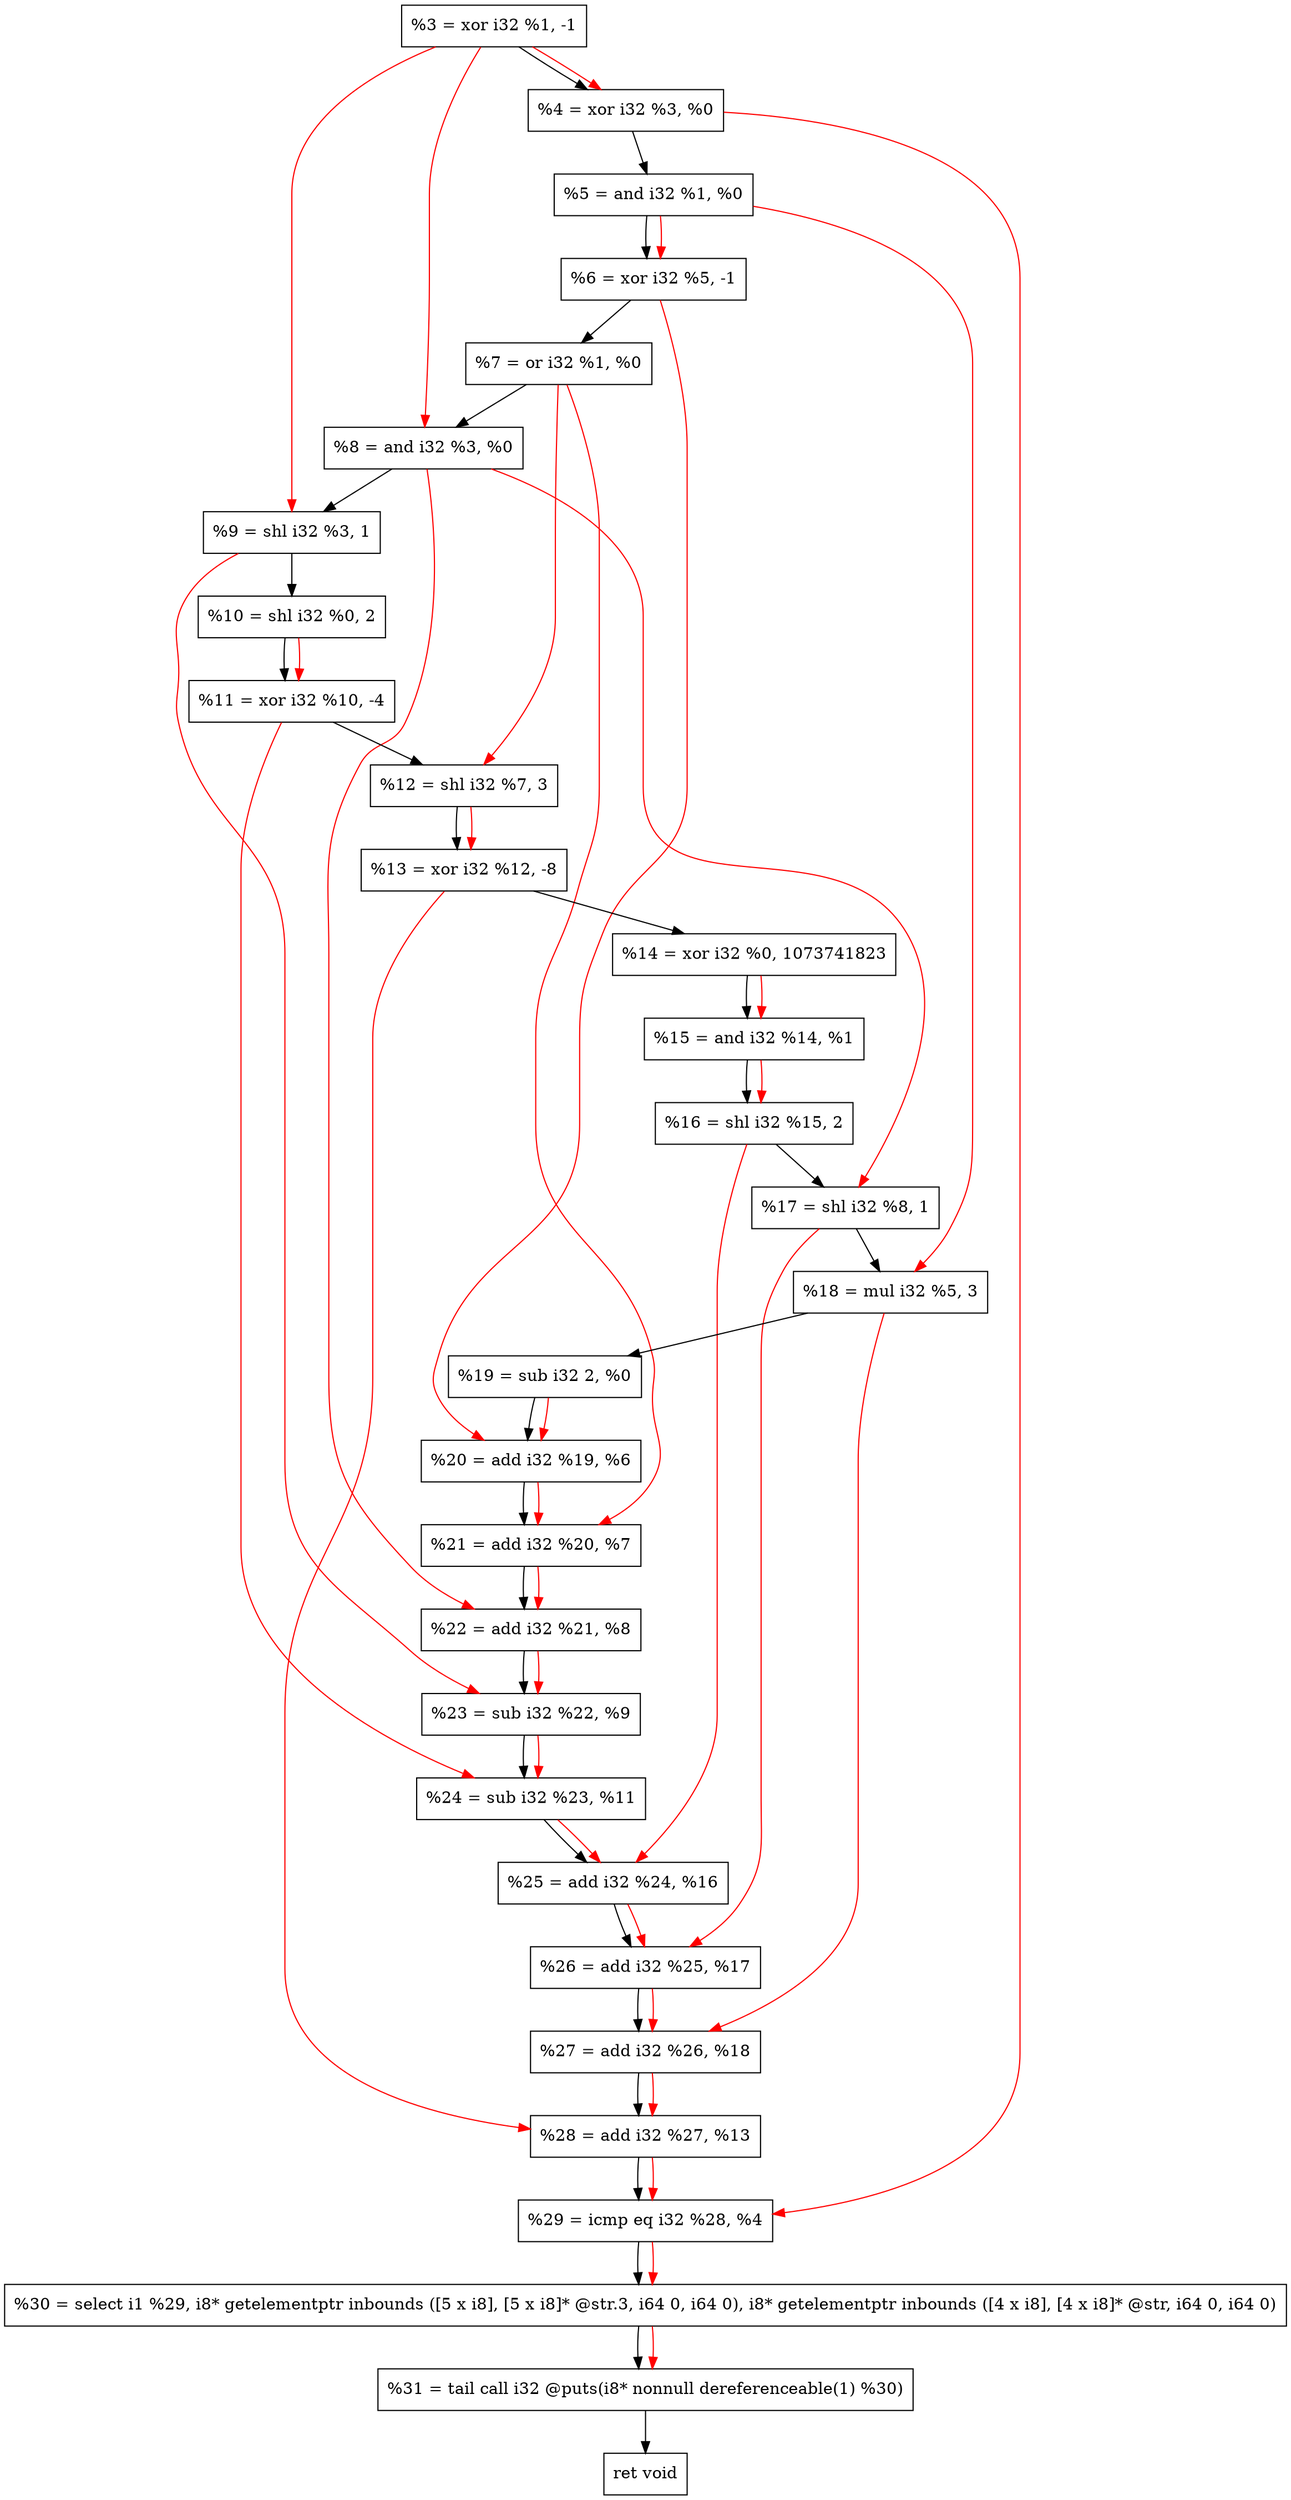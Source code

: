 digraph "DFG for'crackme' function" {
	Node0x2244c20[shape=record, label="  %3 = xor i32 %1, -1"];
	Node0x2244c90[shape=record, label="  %4 = xor i32 %3, %0"];
	Node0x2244d50[shape=record, label="  %5 = and i32 %1, %0"];
	Node0x2244dc0[shape=record, label="  %6 = xor i32 %5, -1"];
	Node0x2244e30[shape=record, label="  %7 = or i32 %1, %0"];
	Node0x2244ea0[shape=record, label="  %8 = and i32 %3, %0"];
	Node0x2244f10[shape=record, label="  %9 = shl i32 %3, 1"];
	Node0x2244fb0[shape=record, label="  %10 = shl i32 %0, 2"];
	Node0x2245050[shape=record, label="  %11 = xor i32 %10, -4"];
	Node0x22450f0[shape=record, label="  %12 = shl i32 %7, 3"];
	Node0x2245190[shape=record, label="  %13 = xor i32 %12, -8"];
	Node0x2245230[shape=record, label="  %14 = xor i32 %0, 1073741823"];
	Node0x22452a0[shape=record, label="  %15 = and i32 %14, %1"];
	Node0x2245310[shape=record, label="  %16 = shl i32 %15, 2"];
	Node0x2245380[shape=record, label="  %17 = shl i32 %8, 1"];
	Node0x22453f0[shape=record, label="  %18 = mul i32 %5, 3"];
	Node0x2245460[shape=record, label="  %19 = sub i32 2, %0"];
	Node0x22454d0[shape=record, label="  %20 = add i32 %19, %6"];
	Node0x2245540[shape=record, label="  %21 = add i32 %20, %7"];
	Node0x22455b0[shape=record, label="  %22 = add i32 %21, %8"];
	Node0x2245620[shape=record, label="  %23 = sub i32 %22, %9"];
	Node0x2245690[shape=record, label="  %24 = sub i32 %23, %11"];
	Node0x2245700[shape=record, label="  %25 = add i32 %24, %16"];
	Node0x2245770[shape=record, label="  %26 = add i32 %25, %17"];
	Node0x22457e0[shape=record, label="  %27 = add i32 %26, %18"];
	Node0x2245850[shape=record, label="  %28 = add i32 %27, %13"];
	Node0x22458c0[shape=record, label="  %29 = icmp eq i32 %28, %4"];
	Node0x21e5268[shape=record, label="  %30 = select i1 %29, i8* getelementptr inbounds ([5 x i8], [5 x i8]* @str.3, i64 0, i64 0), i8* getelementptr inbounds ([4 x i8], [4 x i8]* @str, i64 0, i64 0)"];
	Node0x2245d60[shape=record, label="  %31 = tail call i32 @puts(i8* nonnull dereferenceable(1) %30)"];
	Node0x2245db0[shape=record, label="  ret void"];
	Node0x2244c20 -> Node0x2244c90;
	Node0x2244c90 -> Node0x2244d50;
	Node0x2244d50 -> Node0x2244dc0;
	Node0x2244dc0 -> Node0x2244e30;
	Node0x2244e30 -> Node0x2244ea0;
	Node0x2244ea0 -> Node0x2244f10;
	Node0x2244f10 -> Node0x2244fb0;
	Node0x2244fb0 -> Node0x2245050;
	Node0x2245050 -> Node0x22450f0;
	Node0x22450f0 -> Node0x2245190;
	Node0x2245190 -> Node0x2245230;
	Node0x2245230 -> Node0x22452a0;
	Node0x22452a0 -> Node0x2245310;
	Node0x2245310 -> Node0x2245380;
	Node0x2245380 -> Node0x22453f0;
	Node0x22453f0 -> Node0x2245460;
	Node0x2245460 -> Node0x22454d0;
	Node0x22454d0 -> Node0x2245540;
	Node0x2245540 -> Node0x22455b0;
	Node0x22455b0 -> Node0x2245620;
	Node0x2245620 -> Node0x2245690;
	Node0x2245690 -> Node0x2245700;
	Node0x2245700 -> Node0x2245770;
	Node0x2245770 -> Node0x22457e0;
	Node0x22457e0 -> Node0x2245850;
	Node0x2245850 -> Node0x22458c0;
	Node0x22458c0 -> Node0x21e5268;
	Node0x21e5268 -> Node0x2245d60;
	Node0x2245d60 -> Node0x2245db0;
edge [color=red]
	Node0x2244c20 -> Node0x2244c90;
	Node0x2244d50 -> Node0x2244dc0;
	Node0x2244c20 -> Node0x2244ea0;
	Node0x2244c20 -> Node0x2244f10;
	Node0x2244fb0 -> Node0x2245050;
	Node0x2244e30 -> Node0x22450f0;
	Node0x22450f0 -> Node0x2245190;
	Node0x2245230 -> Node0x22452a0;
	Node0x22452a0 -> Node0x2245310;
	Node0x2244ea0 -> Node0x2245380;
	Node0x2244d50 -> Node0x22453f0;
	Node0x2245460 -> Node0x22454d0;
	Node0x2244dc0 -> Node0x22454d0;
	Node0x22454d0 -> Node0x2245540;
	Node0x2244e30 -> Node0x2245540;
	Node0x2245540 -> Node0x22455b0;
	Node0x2244ea0 -> Node0x22455b0;
	Node0x22455b0 -> Node0x2245620;
	Node0x2244f10 -> Node0x2245620;
	Node0x2245620 -> Node0x2245690;
	Node0x2245050 -> Node0x2245690;
	Node0x2245690 -> Node0x2245700;
	Node0x2245310 -> Node0x2245700;
	Node0x2245700 -> Node0x2245770;
	Node0x2245380 -> Node0x2245770;
	Node0x2245770 -> Node0x22457e0;
	Node0x22453f0 -> Node0x22457e0;
	Node0x22457e0 -> Node0x2245850;
	Node0x2245190 -> Node0x2245850;
	Node0x2245850 -> Node0x22458c0;
	Node0x2244c90 -> Node0x22458c0;
	Node0x22458c0 -> Node0x21e5268;
	Node0x21e5268 -> Node0x2245d60;
}
